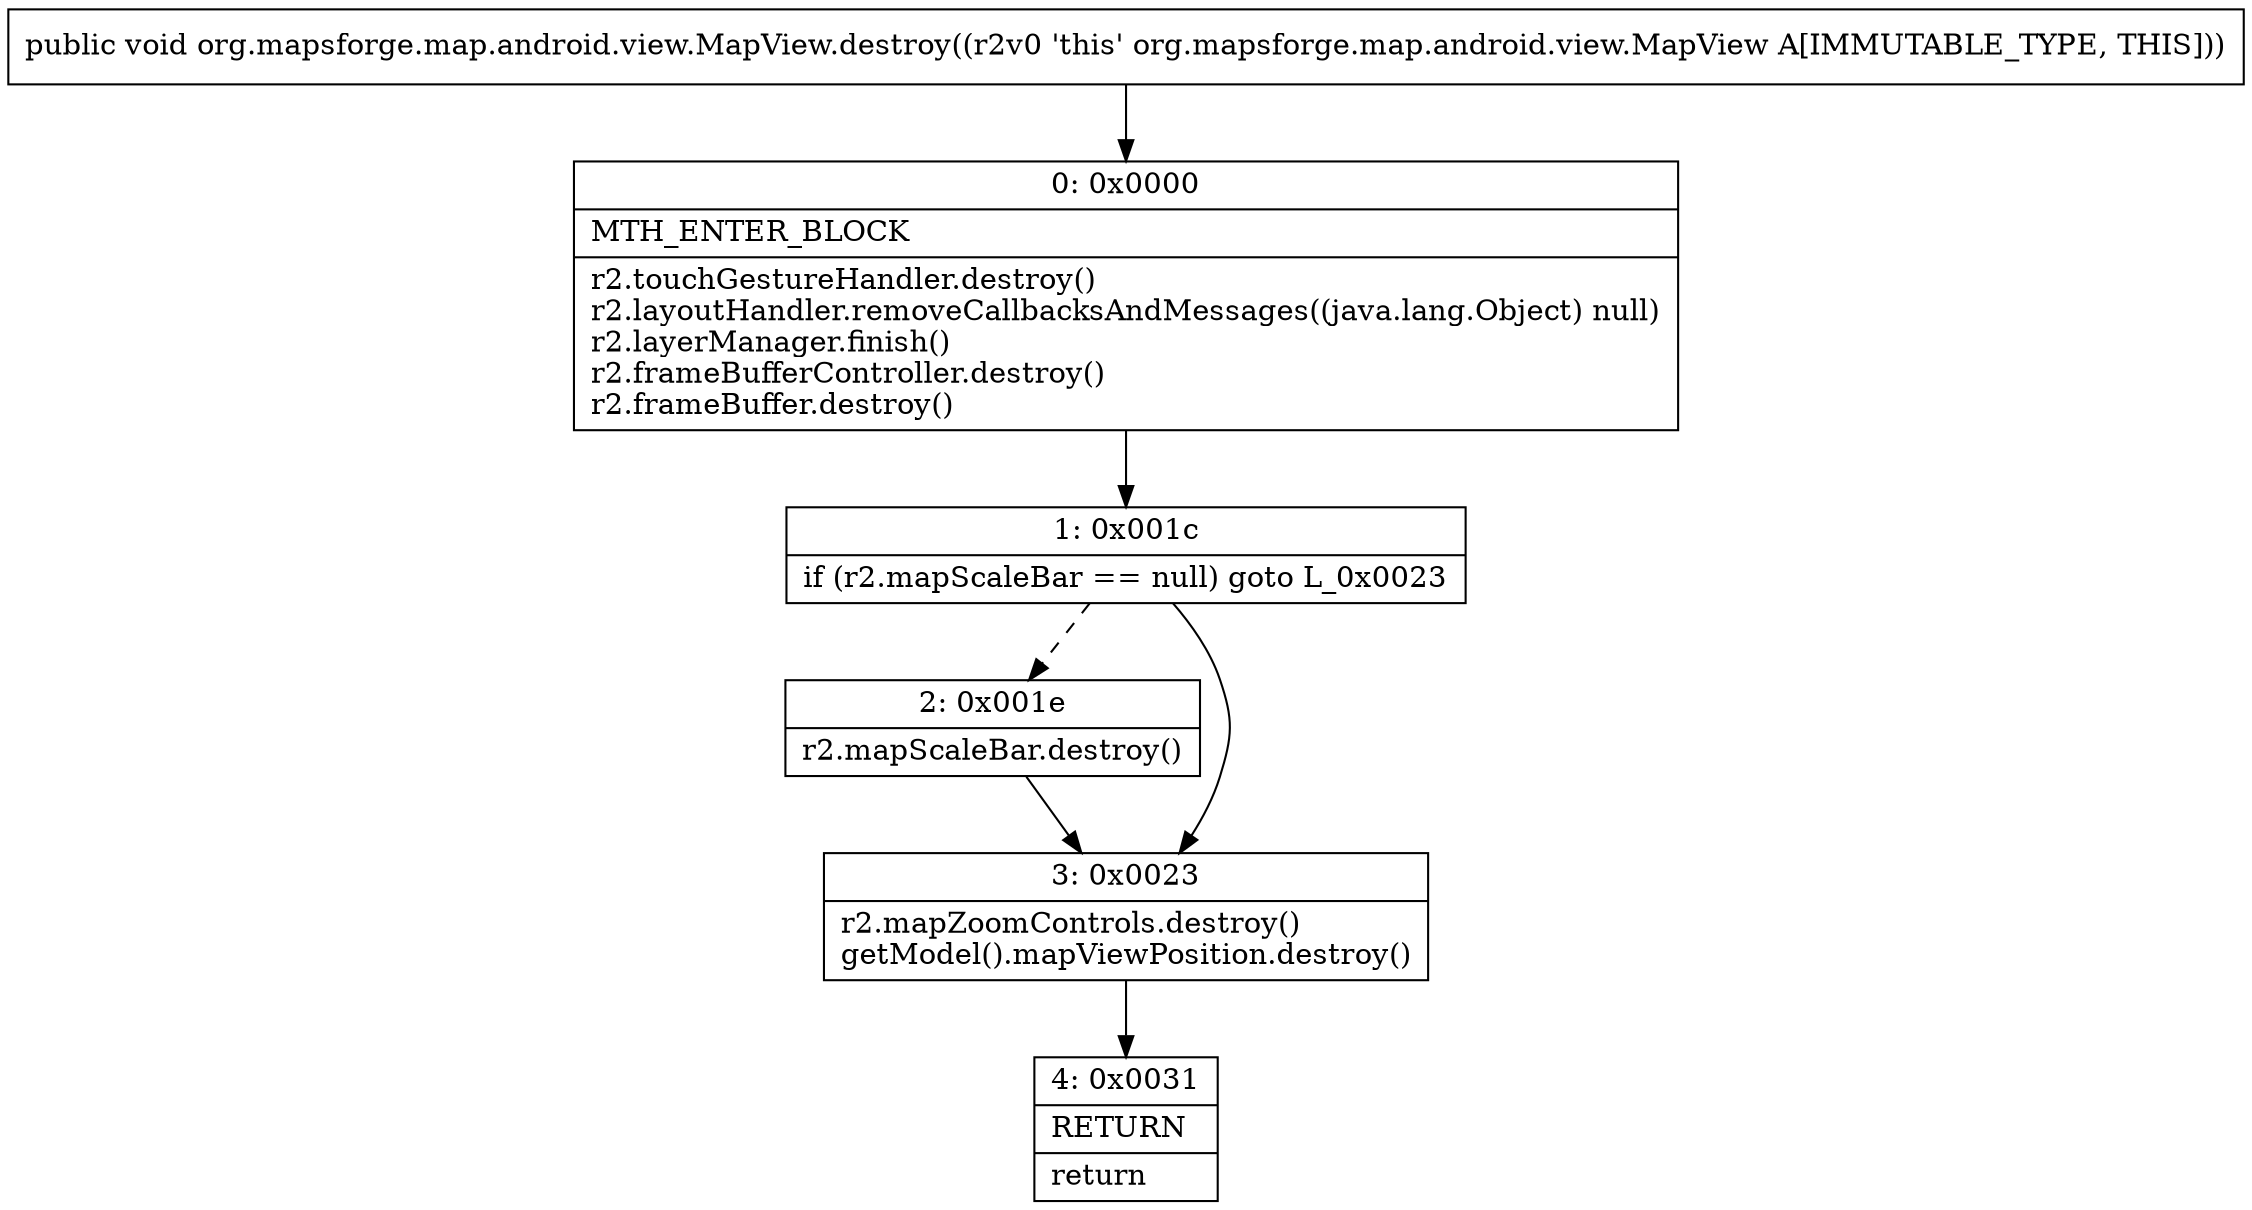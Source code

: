 digraph "CFG fororg.mapsforge.map.android.view.MapView.destroy()V" {
Node_0 [shape=record,label="{0\:\ 0x0000|MTH_ENTER_BLOCK\l|r2.touchGestureHandler.destroy()\lr2.layoutHandler.removeCallbacksAndMessages((java.lang.Object) null)\lr2.layerManager.finish()\lr2.frameBufferController.destroy()\lr2.frameBuffer.destroy()\l}"];
Node_1 [shape=record,label="{1\:\ 0x001c|if (r2.mapScaleBar == null) goto L_0x0023\l}"];
Node_2 [shape=record,label="{2\:\ 0x001e|r2.mapScaleBar.destroy()\l}"];
Node_3 [shape=record,label="{3\:\ 0x0023|r2.mapZoomControls.destroy()\lgetModel().mapViewPosition.destroy()\l}"];
Node_4 [shape=record,label="{4\:\ 0x0031|RETURN\l|return\l}"];
MethodNode[shape=record,label="{public void org.mapsforge.map.android.view.MapView.destroy((r2v0 'this' org.mapsforge.map.android.view.MapView A[IMMUTABLE_TYPE, THIS])) }"];
MethodNode -> Node_0;
Node_0 -> Node_1;
Node_1 -> Node_2[style=dashed];
Node_1 -> Node_3;
Node_2 -> Node_3;
Node_3 -> Node_4;
}

